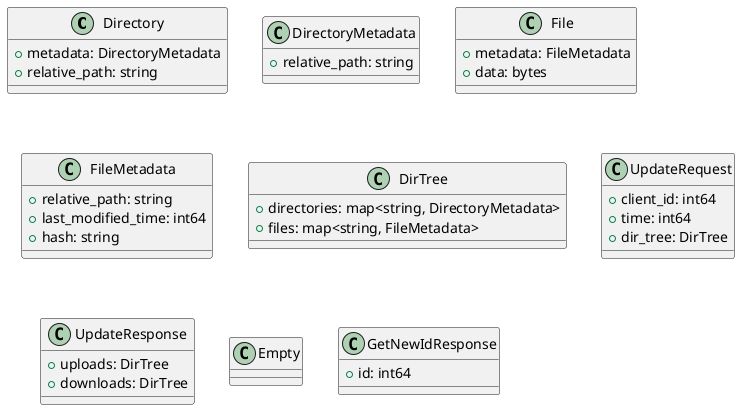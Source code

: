 @startuml

class Directory {
    + metadata: DirectoryMetadata
    + relative_path: string
}

class DirectoryMetadata {
    + relative_path: string 
}

class File {
    + metadata: FileMetadata 
    + data: bytes
}

class FileMetadata {
    + relative_path: string 
    + last_modified_time: int64 
    + hash: string 
}

class DirTree {
    + directories: map<string, DirectoryMetadata>
	+ files: map<string, FileMetadata>
}

class UpdateRequest {
    + client_id: int64 
    + time: int64 
    + dir_tree: DirTree 
}

class UpdateResponse {
    + uploads: DirTree 
    + downloads: DirTree 
}

class Empty{
}

class GetNewIdResponse {
    + id: int64 
}

' service Server {
'     rpc GetNewId(Empty) returns (GetNewIdResponse)
'     rpc Update(UpdateRequest) returns (UpdateResponse)

'     rpc GetDirectory(DirectoryMetadata) returns (Directory)
'     rpc GetFile(FileMetadata) returns (File)

'     rpc SendDirectory(Directory) returns (Empty)
'     rpc SendFile(File) returns (Empty)
' }

@enduml